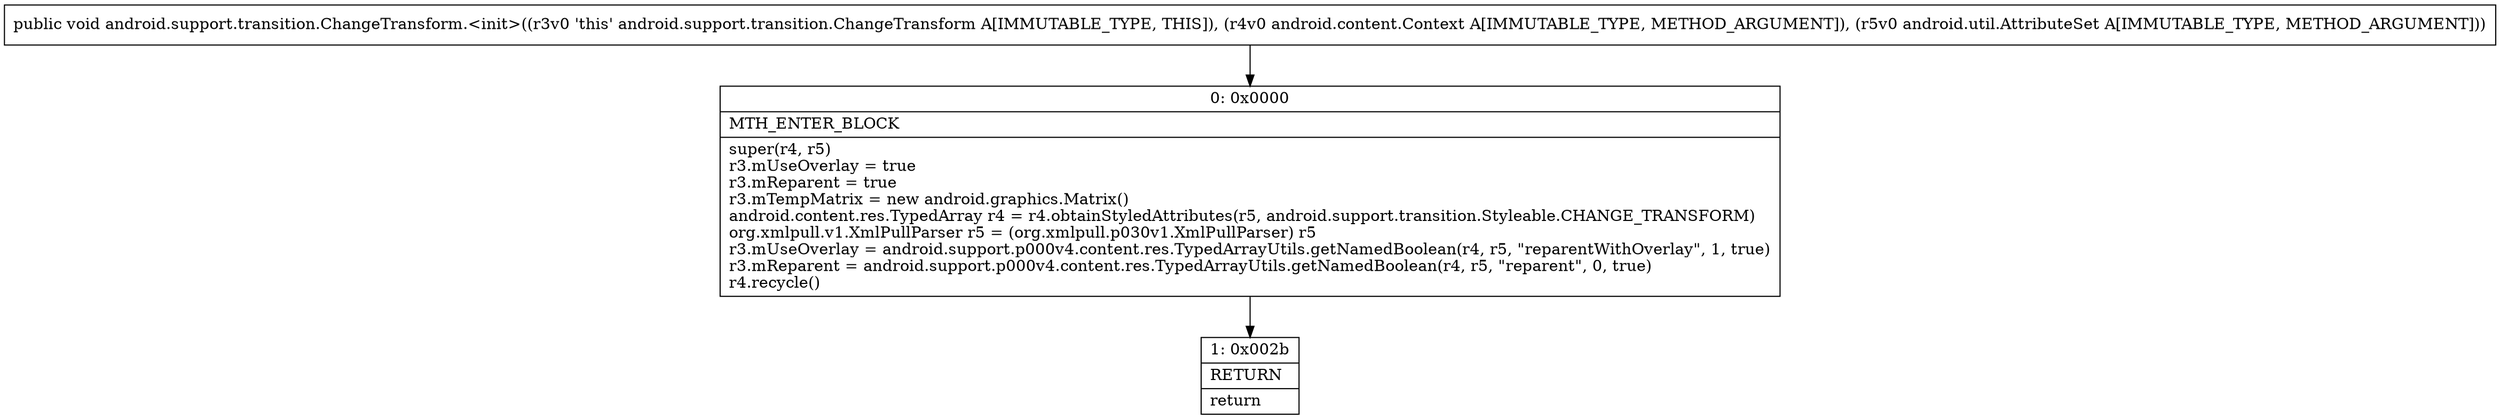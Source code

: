 digraph "CFG forandroid.support.transition.ChangeTransform.\<init\>(Landroid\/content\/Context;Landroid\/util\/AttributeSet;)V" {
Node_0 [shape=record,label="{0\:\ 0x0000|MTH_ENTER_BLOCK\l|super(r4, r5)\lr3.mUseOverlay = true\lr3.mReparent = true\lr3.mTempMatrix = new android.graphics.Matrix()\landroid.content.res.TypedArray r4 = r4.obtainStyledAttributes(r5, android.support.transition.Styleable.CHANGE_TRANSFORM)\lorg.xmlpull.v1.XmlPullParser r5 = (org.xmlpull.p030v1.XmlPullParser) r5\lr3.mUseOverlay = android.support.p000v4.content.res.TypedArrayUtils.getNamedBoolean(r4, r5, \"reparentWithOverlay\", 1, true)\lr3.mReparent = android.support.p000v4.content.res.TypedArrayUtils.getNamedBoolean(r4, r5, \"reparent\", 0, true)\lr4.recycle()\l}"];
Node_1 [shape=record,label="{1\:\ 0x002b|RETURN\l|return\l}"];
MethodNode[shape=record,label="{public void android.support.transition.ChangeTransform.\<init\>((r3v0 'this' android.support.transition.ChangeTransform A[IMMUTABLE_TYPE, THIS]), (r4v0 android.content.Context A[IMMUTABLE_TYPE, METHOD_ARGUMENT]), (r5v0 android.util.AttributeSet A[IMMUTABLE_TYPE, METHOD_ARGUMENT])) }"];
MethodNode -> Node_0;
Node_0 -> Node_1;
}

